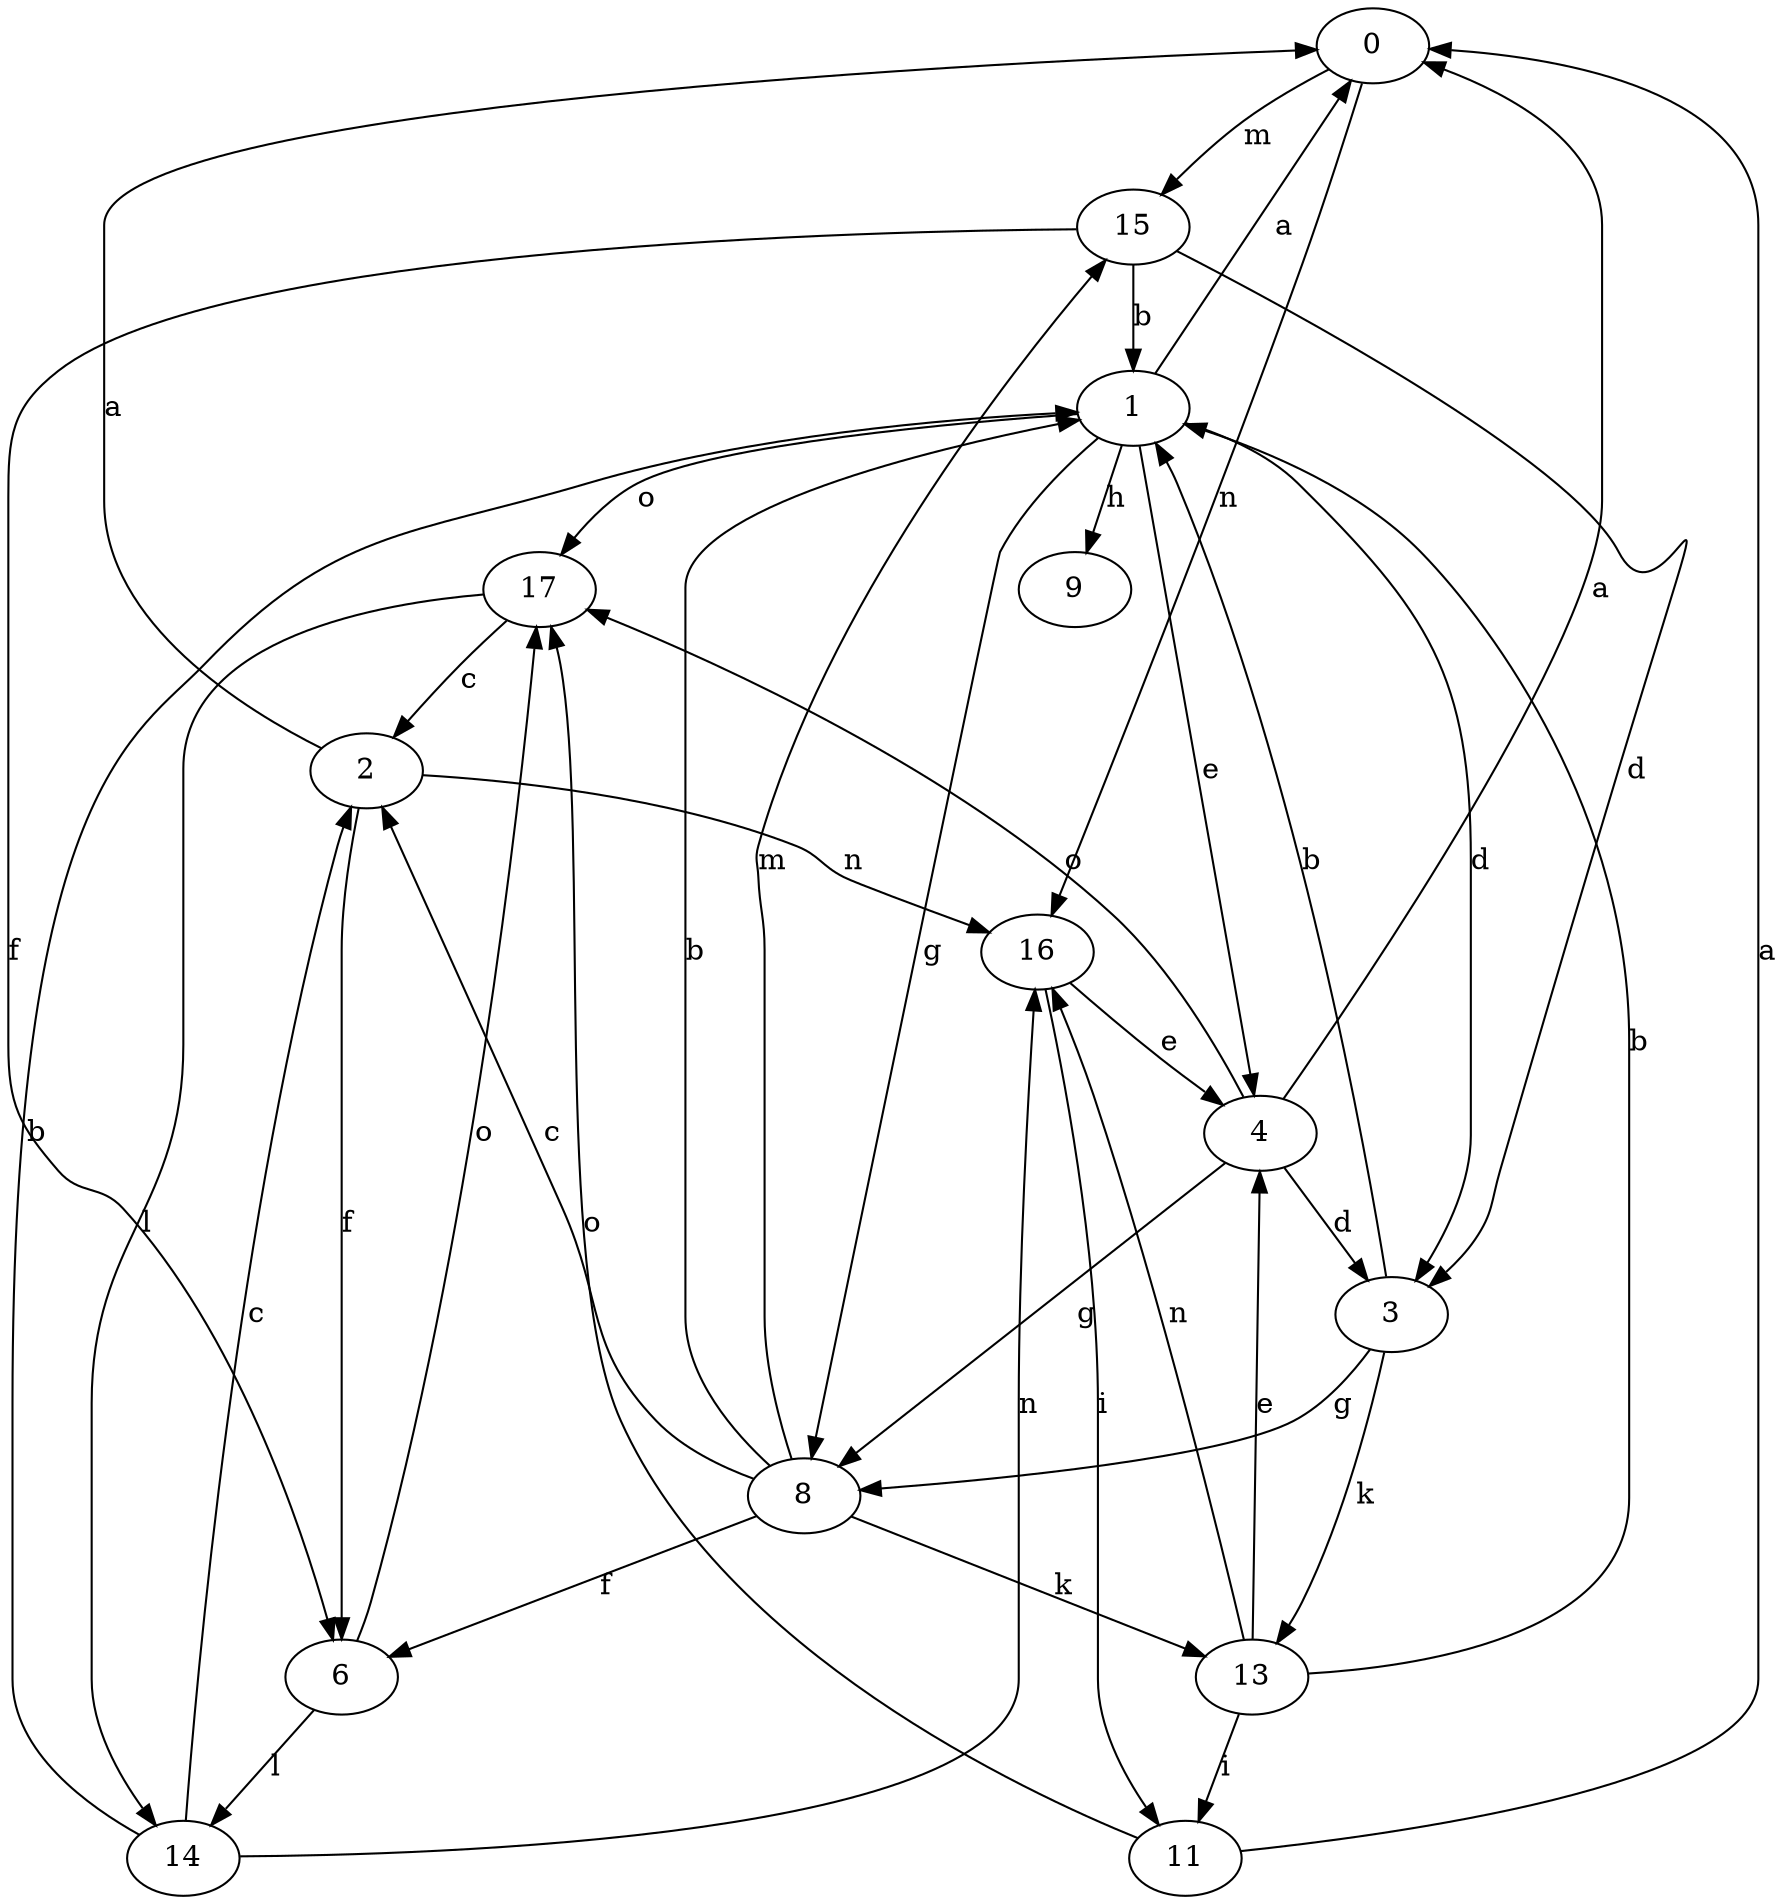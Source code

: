strict digraph  {
0;
1;
2;
3;
4;
6;
8;
9;
11;
13;
14;
15;
16;
17;
0 -> 15  [label=m];
0 -> 16  [label=n];
1 -> 0  [label=a];
1 -> 3  [label=d];
1 -> 4  [label=e];
1 -> 8  [label=g];
1 -> 9  [label=h];
1 -> 17  [label=o];
2 -> 0  [label=a];
2 -> 6  [label=f];
2 -> 16  [label=n];
3 -> 1  [label=b];
3 -> 8  [label=g];
3 -> 13  [label=k];
4 -> 0  [label=a];
4 -> 3  [label=d];
4 -> 8  [label=g];
4 -> 17  [label=o];
6 -> 14  [label=l];
6 -> 17  [label=o];
8 -> 1  [label=b];
8 -> 2  [label=c];
8 -> 6  [label=f];
8 -> 13  [label=k];
8 -> 15  [label=m];
11 -> 0  [label=a];
11 -> 17  [label=o];
13 -> 1  [label=b];
13 -> 4  [label=e];
13 -> 11  [label=i];
13 -> 16  [label=n];
14 -> 1  [label=b];
14 -> 2  [label=c];
14 -> 16  [label=n];
15 -> 1  [label=b];
15 -> 3  [label=d];
15 -> 6  [label=f];
16 -> 4  [label=e];
16 -> 11  [label=i];
17 -> 2  [label=c];
17 -> 14  [label=l];
}
